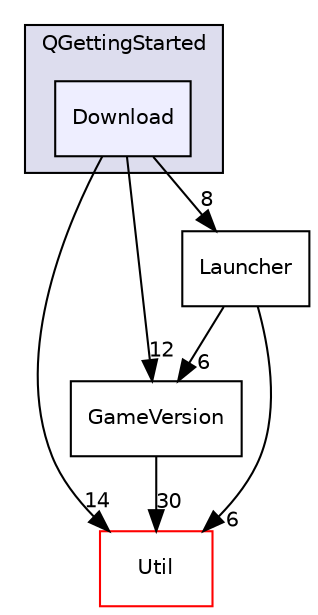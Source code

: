 digraph "F:/Projects/Git/QGettingStarted/QGettingStarted/Download" {
  compound=true
  node [ fontsize="10", fontname="Helvetica"];
  edge [ labelfontsize="10", labelfontname="Helvetica"];
  subgraph clusterdir_3952c08c86d2ef0fb0d3de6c9284875b {
    graph [ bgcolor="#ddddee", pencolor="black", label="QGettingStarted" fontname="Helvetica", fontsize="10", URL="dir_3952c08c86d2ef0fb0d3de6c9284875b.html"]
  dir_1f3a28586caa829ed57e3fa0b0b05885 [shape=box, label="Download", style="filled", fillcolor="#eeeeff", pencolor="black", URL="dir_1f3a28586caa829ed57e3fa0b0b05885.html"];
  }
  dir_0850f1569e1404a71d6f767bc94671d0 [shape=box label="Util" fillcolor="white" style="filled" color="red" URL="dir_0850f1569e1404a71d6f767bc94671d0.html"];
  dir_b842639159e5a25bae7c135b5acfa408 [shape=box label="GameVersion" URL="dir_b842639159e5a25bae7c135b5acfa408.html"];
  dir_d5a80f7bf7b0532b9943a9f6de42befc [shape=box label="Launcher" URL="dir_d5a80f7bf7b0532b9943a9f6de42befc.html"];
  dir_1f3a28586caa829ed57e3fa0b0b05885->dir_0850f1569e1404a71d6f767bc94671d0 [headlabel="14", labeldistance=1.5 headhref="dir_000003_000007.html"];
  dir_1f3a28586caa829ed57e3fa0b0b05885->dir_b842639159e5a25bae7c135b5acfa408 [headlabel="12", labeldistance=1.5 headhref="dir_000003_000004.html"];
  dir_1f3a28586caa829ed57e3fa0b0b05885->dir_d5a80f7bf7b0532b9943a9f6de42befc [headlabel="8", labeldistance=1.5 headhref="dir_000003_000005.html"];
  dir_b842639159e5a25bae7c135b5acfa408->dir_0850f1569e1404a71d6f767bc94671d0 [headlabel="30", labeldistance=1.5 headhref="dir_000004_000007.html"];
  dir_d5a80f7bf7b0532b9943a9f6de42befc->dir_0850f1569e1404a71d6f767bc94671d0 [headlabel="6", labeldistance=1.5 headhref="dir_000005_000007.html"];
  dir_d5a80f7bf7b0532b9943a9f6de42befc->dir_b842639159e5a25bae7c135b5acfa408 [headlabel="6", labeldistance=1.5 headhref="dir_000005_000004.html"];
}
